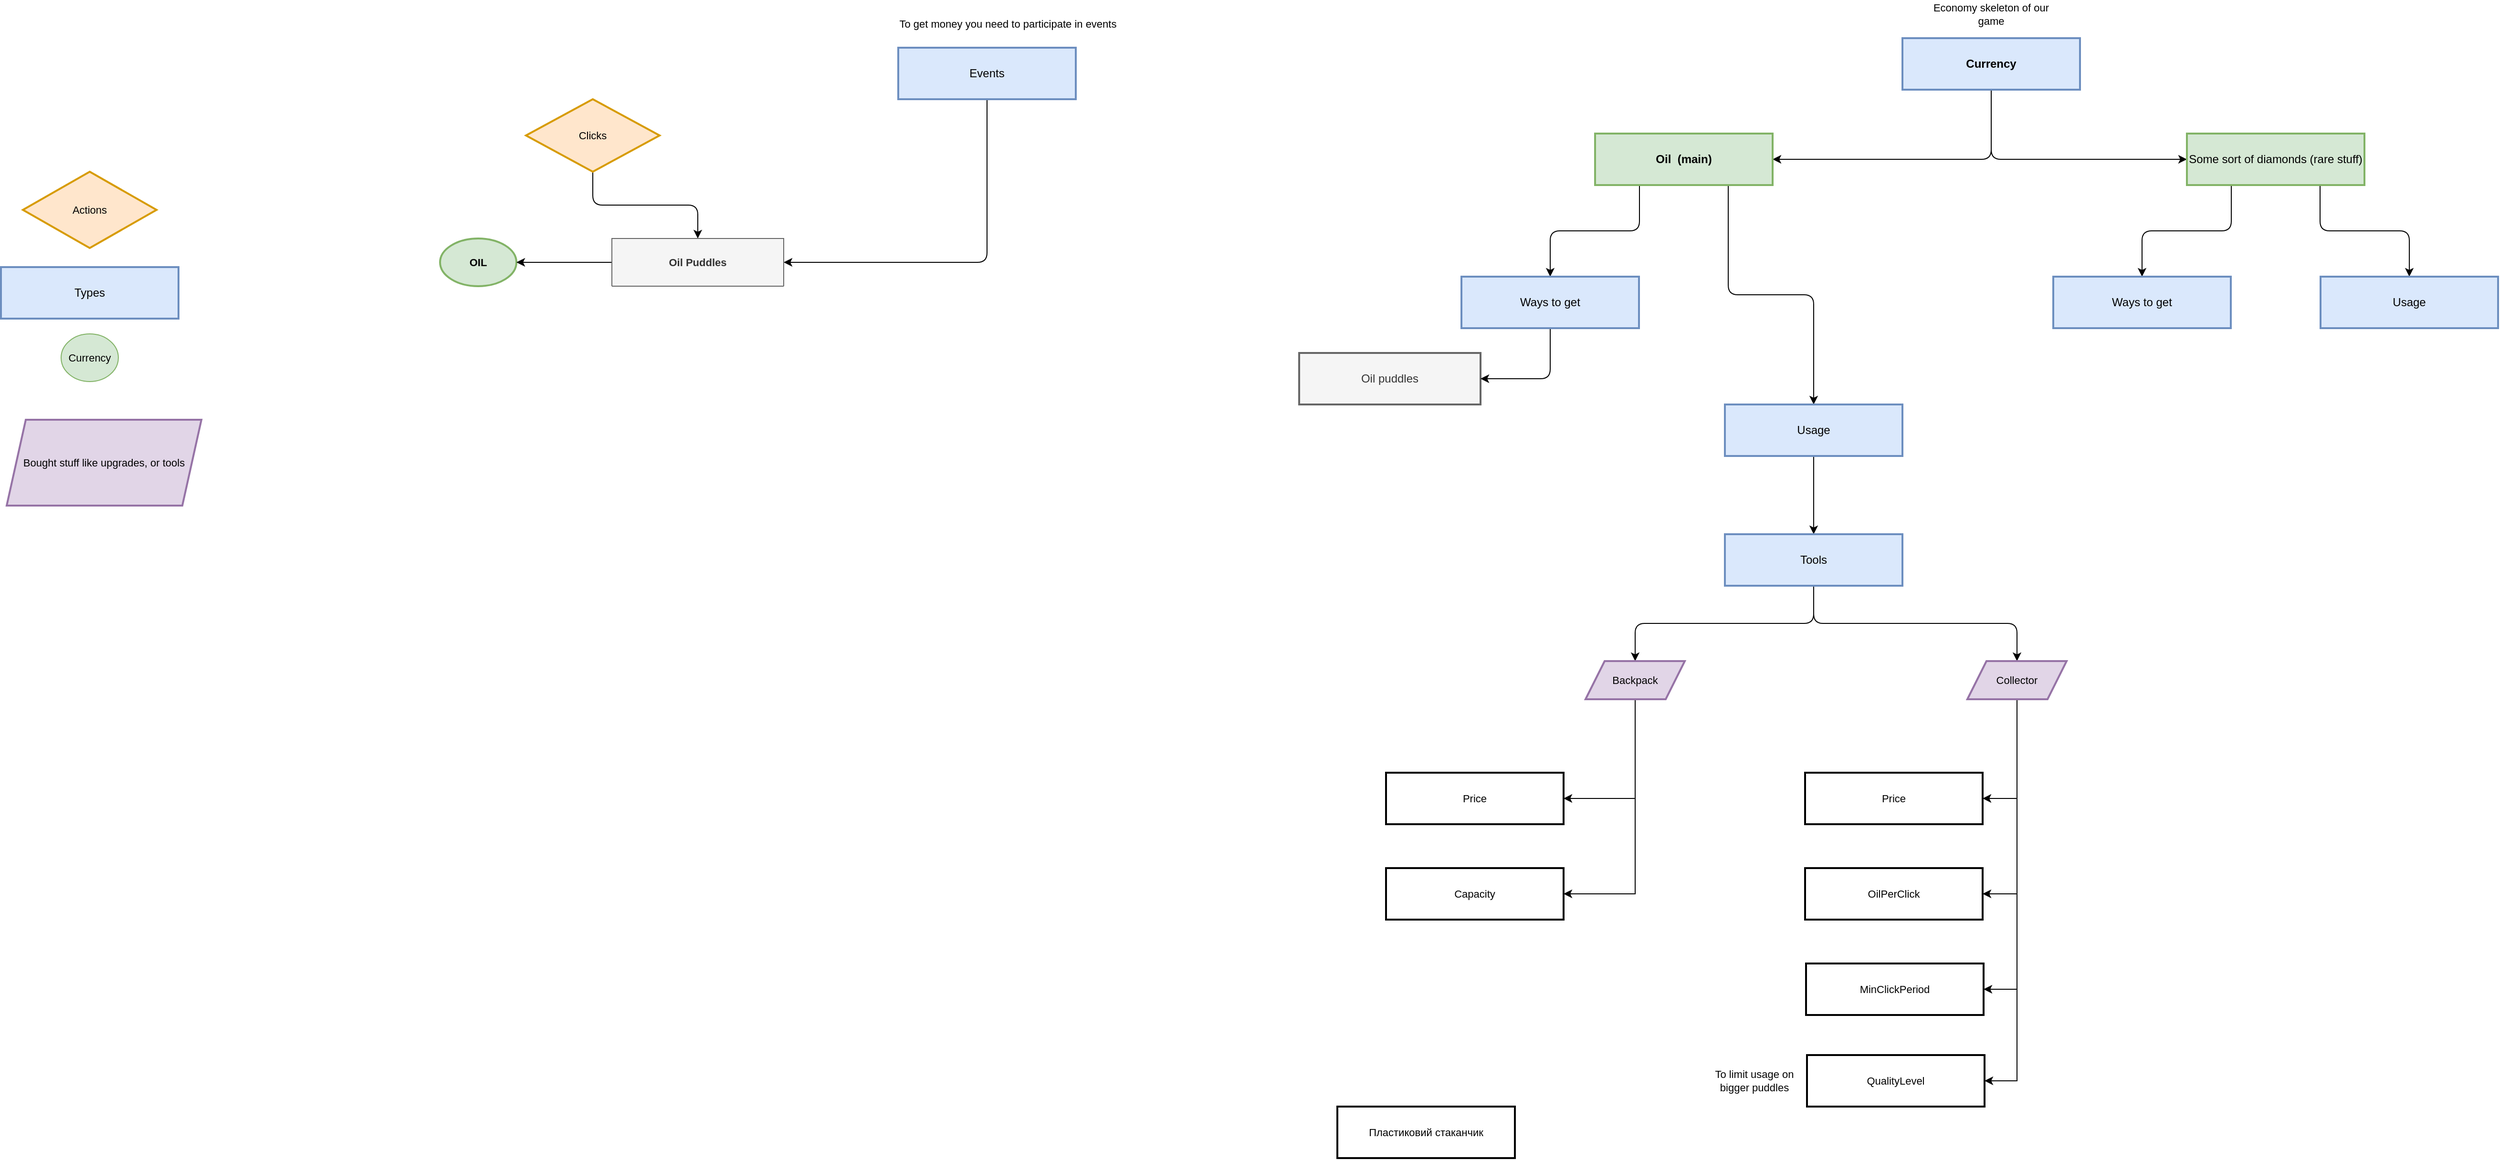 <mxfile version="26.2.10">
  <diagram name="Page-1" id="u-FgH5V3A2W_NMGDm_uQ">
    <mxGraphModel dx="1254" dy="2125" grid="1" gridSize="10" guides="1" tooltips="1" connect="1" arrows="1" fold="1" page="1" pageScale="1" pageWidth="850" pageHeight="1100" math="0" shadow="0">
      <root>
        <mxCell id="0" />
        <mxCell id="1" parent="0" />
        <mxCell id="dbZM2ilmn9MfaZGJIY9f-72" value="Types" style="whiteSpace=wrap;strokeWidth=2;fillColor=#dae8fc;strokeColor=#6c8ebf;" parent="1" vertex="1">
          <mxGeometry x="1060" y="110" width="186" height="54" as="geometry" />
        </mxCell>
        <mxCell id="dbZM2ilmn9MfaZGJIY9f-104" style="edgeStyle=orthogonalEdgeStyle;shape=connector;curved=0;rounded=1;orthogonalLoop=1;jettySize=auto;html=1;exitX=0.5;exitY=1;exitDx=0;exitDy=0;entryX=1;entryY=0.5;entryDx=0;entryDy=0;strokeColor=default;align=center;verticalAlign=middle;fontFamily=Helvetica;fontSize=11;fontColor=default;labelBackgroundColor=default;endArrow=classic;" parent="1" source="dbZM2ilmn9MfaZGJIY9f-82" target="dbZM2ilmn9MfaZGJIY9f-83" edge="1">
          <mxGeometry relative="1" as="geometry" />
        </mxCell>
        <mxCell id="dbZM2ilmn9MfaZGJIY9f-108" style="edgeStyle=orthogonalEdgeStyle;shape=connector;curved=0;rounded=1;orthogonalLoop=1;jettySize=auto;html=1;exitX=0.5;exitY=1;exitDx=0;exitDy=0;entryX=0;entryY=0.5;entryDx=0;entryDy=0;strokeColor=default;align=center;verticalAlign=middle;fontFamily=Helvetica;fontSize=11;fontColor=default;labelBackgroundColor=default;endArrow=classic;" parent="1" source="dbZM2ilmn9MfaZGJIY9f-82" target="dbZM2ilmn9MfaZGJIY9f-105" edge="1">
          <mxGeometry relative="1" as="geometry" />
        </mxCell>
        <mxCell id="dbZM2ilmn9MfaZGJIY9f-82" value="Currency" style="whiteSpace=wrap;strokeWidth=2;fillColor=#dae8fc;strokeColor=#6c8ebf;fontStyle=1" parent="1" vertex="1">
          <mxGeometry x="3052" y="-130" width="186" height="54" as="geometry" />
        </mxCell>
        <mxCell id="dbZM2ilmn9MfaZGJIY9f-111" style="edgeStyle=orthogonalEdgeStyle;shape=connector;curved=0;rounded=1;orthogonalLoop=1;jettySize=auto;html=1;exitX=0.25;exitY=1;exitDx=0;exitDy=0;entryX=0.5;entryY=0;entryDx=0;entryDy=0;strokeColor=default;align=center;verticalAlign=middle;fontFamily=Helvetica;fontSize=11;fontColor=default;labelBackgroundColor=default;endArrow=classic;" parent="1" source="dbZM2ilmn9MfaZGJIY9f-83" target="dbZM2ilmn9MfaZGJIY9f-109" edge="1">
          <mxGeometry relative="1" as="geometry" />
        </mxCell>
        <mxCell id="dbZM2ilmn9MfaZGJIY9f-113" style="edgeStyle=orthogonalEdgeStyle;shape=connector;curved=0;rounded=1;orthogonalLoop=1;jettySize=auto;html=1;exitX=0.75;exitY=1;exitDx=0;exitDy=0;entryX=0.5;entryY=0;entryDx=0;entryDy=0;strokeColor=default;align=center;verticalAlign=middle;fontFamily=Helvetica;fontSize=11;fontColor=default;labelBackgroundColor=default;endArrow=classic;" parent="1" source="dbZM2ilmn9MfaZGJIY9f-83" target="dbZM2ilmn9MfaZGJIY9f-112" edge="1">
          <mxGeometry relative="1" as="geometry" />
        </mxCell>
        <mxCell id="dbZM2ilmn9MfaZGJIY9f-83" value="Oil  (main)" style="whiteSpace=wrap;strokeWidth=2;fontStyle=1;fillColor=#d5e8d4;strokeColor=#82b366;" parent="1" vertex="1">
          <mxGeometry x="2730" y="-30" width="186" height="54" as="geometry" />
        </mxCell>
        <mxCell id="dbZM2ilmn9MfaZGJIY9f-142" style="edgeStyle=orthogonalEdgeStyle;shape=connector;curved=0;rounded=1;orthogonalLoop=1;jettySize=auto;html=1;exitX=0.5;exitY=1;exitDx=0;exitDy=0;entryX=1;entryY=0.5;entryDx=0;entryDy=0;strokeColor=default;align=center;verticalAlign=middle;fontFamily=Helvetica;fontSize=11;fontColor=default;labelBackgroundColor=default;endArrow=classic;" parent="1" source="dbZM2ilmn9MfaZGJIY9f-89" target="dbZM2ilmn9MfaZGJIY9f-137" edge="1">
          <mxGeometry relative="1" as="geometry" />
        </mxCell>
        <mxCell id="dbZM2ilmn9MfaZGJIY9f-89" value="Events" style="whiteSpace=wrap;strokeWidth=2;fillColor=#dae8fc;strokeColor=#6c8ebf;" parent="1" vertex="1">
          <mxGeometry x="2000" y="-120" width="186" height="54" as="geometry" />
        </mxCell>
        <mxCell id="dbZM2ilmn9MfaZGJIY9f-90" value="To get money you need to participate in events" style="text;html=1;align=center;verticalAlign=middle;whiteSpace=wrap;rounded=0;fontFamily=Helvetica;fontSize=11;fontColor=default;labelBackgroundColor=default;" parent="1" vertex="1">
          <mxGeometry x="2000" y="-160" width="230" height="30" as="geometry" />
        </mxCell>
        <mxCell id="dbZM2ilmn9MfaZGJIY9f-94" value="OIL" style="ellipse;whiteSpace=wrap;html=1;fontFamily=Helvetica;fontSize=11;labelBackgroundColor=none;fillColor=#d5e8d4;strokeColor=#82b366;fontStyle=1;strokeWidth=2;" parent="1" vertex="1">
          <mxGeometry x="1520" y="80" width="80" height="50" as="geometry" />
        </mxCell>
        <mxCell id="dbZM2ilmn9MfaZGJIY9f-96" value="Currency" style="ellipse;whiteSpace=wrap;html=1;fontFamily=Helvetica;fontSize=11;labelBackgroundColor=none;fillColor=#d5e8d4;strokeColor=#82b366;fontStyle=0" parent="1" vertex="1">
          <mxGeometry x="1123" y="180" width="60" height="50" as="geometry" />
        </mxCell>
        <mxCell id="dbZM2ilmn9MfaZGJIY9f-97" value="Actions" style="rhombus;whiteSpace=wrap;html=1;fontFamily=Helvetica;fontSize=11;labelBackgroundColor=none;fillColor=#ffe6cc;strokeColor=#d79b00;strokeWidth=2;" parent="1" vertex="1">
          <mxGeometry x="1083" y="10" width="140" height="80" as="geometry" />
        </mxCell>
        <mxCell id="dbZM2ilmn9MfaZGJIY9f-141" style="edgeStyle=orthogonalEdgeStyle;shape=connector;curved=0;rounded=1;orthogonalLoop=1;jettySize=auto;html=1;exitX=0.5;exitY=1;exitDx=0;exitDy=0;entryX=0.5;entryY=0;entryDx=0;entryDy=0;strokeColor=default;align=center;verticalAlign=middle;fontFamily=Helvetica;fontSize=11;fontColor=default;labelBackgroundColor=default;endArrow=classic;" parent="1" source="dbZM2ilmn9MfaZGJIY9f-98" target="dbZM2ilmn9MfaZGJIY9f-137" edge="1">
          <mxGeometry relative="1" as="geometry" />
        </mxCell>
        <mxCell id="dbZM2ilmn9MfaZGJIY9f-98" value="Clicks" style="rhombus;whiteSpace=wrap;html=1;fontFamily=Helvetica;fontSize=11;labelBackgroundColor=none;fillColor=#ffe6cc;strokeColor=#d79b00;strokeWidth=2;" parent="1" vertex="1">
          <mxGeometry x="1610" y="-66" width="140" height="76" as="geometry" />
        </mxCell>
        <mxCell id="dbZM2ilmn9MfaZGJIY9f-103" value="Bought stuff like upgrades, or tools" style="shape=parallelogram;perimeter=parallelogramPerimeter;whiteSpace=wrap;html=1;fixedSize=1;fontFamily=Helvetica;fontSize=11;labelBackgroundColor=none;fillColor=#e1d5e7;strokeColor=#9673a6;strokeWidth=2;" parent="1" vertex="1">
          <mxGeometry x="1066" y="270" width="204" height="90" as="geometry" />
        </mxCell>
        <mxCell id="dbZM2ilmn9MfaZGJIY9f-117" style="edgeStyle=orthogonalEdgeStyle;shape=connector;curved=0;rounded=1;orthogonalLoop=1;jettySize=auto;html=1;exitX=0.25;exitY=1;exitDx=0;exitDy=0;entryX=0.5;entryY=0;entryDx=0;entryDy=0;strokeColor=default;align=center;verticalAlign=middle;fontFamily=Helvetica;fontSize=11;fontColor=default;labelBackgroundColor=default;endArrow=classic;" parent="1" source="dbZM2ilmn9MfaZGJIY9f-105" target="dbZM2ilmn9MfaZGJIY9f-115" edge="1">
          <mxGeometry relative="1" as="geometry" />
        </mxCell>
        <mxCell id="dbZM2ilmn9MfaZGJIY9f-118" style="edgeStyle=orthogonalEdgeStyle;shape=connector;curved=0;rounded=1;orthogonalLoop=1;jettySize=auto;html=1;exitX=0.75;exitY=1;exitDx=0;exitDy=0;entryX=0.5;entryY=0;entryDx=0;entryDy=0;strokeColor=default;align=center;verticalAlign=middle;fontFamily=Helvetica;fontSize=11;fontColor=default;labelBackgroundColor=default;endArrow=classic;" parent="1" source="dbZM2ilmn9MfaZGJIY9f-105" target="dbZM2ilmn9MfaZGJIY9f-114" edge="1">
          <mxGeometry relative="1" as="geometry" />
        </mxCell>
        <mxCell id="dbZM2ilmn9MfaZGJIY9f-105" value="Some sort of diamonds (rare stuff)" style="whiteSpace=wrap;strokeWidth=2;fontStyle=0;fillColor=#d5e8d4;strokeColor=#82b366;" parent="1" vertex="1">
          <mxGeometry x="3350" y="-30" width="186" height="54" as="geometry" />
        </mxCell>
        <mxCell id="dbZM2ilmn9MfaZGJIY9f-107" value="Oil puddles" style="whiteSpace=wrap;strokeWidth=2;fillColor=#f5f5f5;fontColor=#333333;strokeColor=#666666;" parent="1" vertex="1">
          <mxGeometry x="2420" y="200" width="190" height="54" as="geometry" />
        </mxCell>
        <mxCell id="dbZM2ilmn9MfaZGJIY9f-110" style="edgeStyle=orthogonalEdgeStyle;shape=connector;curved=0;rounded=1;orthogonalLoop=1;jettySize=auto;html=1;exitX=0.5;exitY=1;exitDx=0;exitDy=0;entryX=1;entryY=0.5;entryDx=0;entryDy=0;strokeColor=default;align=center;verticalAlign=middle;fontFamily=Helvetica;fontSize=11;fontColor=default;labelBackgroundColor=default;endArrow=classic;" parent="1" source="dbZM2ilmn9MfaZGJIY9f-109" target="dbZM2ilmn9MfaZGJIY9f-107" edge="1">
          <mxGeometry relative="1" as="geometry" />
        </mxCell>
        <mxCell id="dbZM2ilmn9MfaZGJIY9f-109" value="Ways to get" style="whiteSpace=wrap;strokeWidth=2;fillColor=#dae8fc;strokeColor=#6c8ebf;" parent="1" vertex="1">
          <mxGeometry x="2590" y="120" width="186" height="54" as="geometry" />
        </mxCell>
        <mxCell id="dbZM2ilmn9MfaZGJIY9f-130" style="edgeStyle=orthogonalEdgeStyle;shape=connector;curved=0;rounded=1;orthogonalLoop=1;jettySize=auto;html=1;exitX=0.5;exitY=1;exitDx=0;exitDy=0;entryX=0.5;entryY=0;entryDx=0;entryDy=0;strokeColor=default;align=center;verticalAlign=middle;fontFamily=Helvetica;fontSize=11;fontColor=default;labelBackgroundColor=default;endArrow=classic;" parent="1" source="dbZM2ilmn9MfaZGJIY9f-112" target="dbZM2ilmn9MfaZGJIY9f-120" edge="1">
          <mxGeometry relative="1" as="geometry" />
        </mxCell>
        <mxCell id="dbZM2ilmn9MfaZGJIY9f-112" value="Usage" style="whiteSpace=wrap;strokeWidth=2;fillColor=#dae8fc;strokeColor=#6c8ebf;" parent="1" vertex="1">
          <mxGeometry x="2866" y="254" width="186" height="54" as="geometry" />
        </mxCell>
        <mxCell id="dbZM2ilmn9MfaZGJIY9f-114" value="Usage" style="whiteSpace=wrap;strokeWidth=2;fillColor=#dae8fc;strokeColor=#6c8ebf;" parent="1" vertex="1">
          <mxGeometry x="3490" y="120" width="186" height="54" as="geometry" />
        </mxCell>
        <mxCell id="dbZM2ilmn9MfaZGJIY9f-115" value="Ways to get" style="whiteSpace=wrap;strokeWidth=2;fillColor=#dae8fc;strokeColor=#6c8ebf;" parent="1" vertex="1">
          <mxGeometry x="3210" y="120" width="186" height="54" as="geometry" />
        </mxCell>
        <mxCell id="dbZM2ilmn9MfaZGJIY9f-116" value="Economy skeleton of our game" style="text;html=1;align=center;verticalAlign=middle;whiteSpace=wrap;rounded=0;fontFamily=Helvetica;fontSize=11;fontColor=default;labelBackgroundColor=default;" parent="1" vertex="1">
          <mxGeometry x="3080" y="-170" width="130" height="30" as="geometry" />
        </mxCell>
        <mxCell id="QSiEkJQK3ElLCoRtlQAV-3" style="edgeStyle=orthogonalEdgeStyle;rounded=1;orthogonalLoop=1;jettySize=auto;html=1;exitX=0.5;exitY=1;exitDx=0;exitDy=0;entryX=0.5;entryY=0;entryDx=0;entryDy=0;curved=0;" edge="1" parent="1" source="dbZM2ilmn9MfaZGJIY9f-120" target="QSiEkJQK3ElLCoRtlQAV-11">
          <mxGeometry relative="1" as="geometry">
            <mxPoint x="2773" y="523" as="targetPoint" />
          </mxGeometry>
        </mxCell>
        <mxCell id="QSiEkJQK3ElLCoRtlQAV-16" style="edgeStyle=orthogonalEdgeStyle;shape=connector;curved=0;rounded=1;orthogonalLoop=1;jettySize=auto;html=1;exitX=0.5;exitY=1;exitDx=0;exitDy=0;entryX=0.5;entryY=0;entryDx=0;entryDy=0;strokeColor=default;align=center;verticalAlign=middle;fontFamily=Helvetica;fontSize=11;fontColor=default;labelBackgroundColor=default;endArrow=classic;" edge="1" parent="1" source="dbZM2ilmn9MfaZGJIY9f-120" target="QSiEkJQK3ElLCoRtlQAV-15">
          <mxGeometry relative="1" as="geometry" />
        </mxCell>
        <mxCell id="dbZM2ilmn9MfaZGJIY9f-120" value="Tools" style="whiteSpace=wrap;strokeWidth=2;fillColor=#dae8fc;strokeColor=#6c8ebf;" parent="1" vertex="1">
          <mxGeometry x="2866" y="390" width="186" height="54" as="geometry" />
        </mxCell>
        <mxCell id="dbZM2ilmn9MfaZGJIY9f-140" style="edgeStyle=orthogonalEdgeStyle;shape=connector;curved=0;rounded=1;orthogonalLoop=1;jettySize=auto;html=1;exitX=0;exitY=0.5;exitDx=0;exitDy=0;entryX=1;entryY=0.5;entryDx=0;entryDy=0;strokeColor=default;align=center;verticalAlign=middle;fontFamily=Helvetica;fontSize=11;fontColor=default;labelBackgroundColor=default;endArrow=classic;" parent="1" source="dbZM2ilmn9MfaZGJIY9f-137" target="dbZM2ilmn9MfaZGJIY9f-94" edge="1">
          <mxGeometry relative="1" as="geometry" />
        </mxCell>
        <mxCell id="dbZM2ilmn9MfaZGJIY9f-137" value="Oil Puddles" style="swimlane;whiteSpace=wrap;html=1;fontFamily=Helvetica;fontSize=11;fontColor=#333333;labelBackgroundColor=none;fillColor=#f5f5f5;strokeColor=#666666;startSize=50;" parent="1" vertex="1" collapsed="1">
          <mxGeometry x="1700" y="80" width="180" height="50" as="geometry">
            <mxRectangle x="1700" y="80" width="180" height="228" as="alternateBounds" />
          </mxGeometry>
        </mxCell>
        <mxCell id="dbZM2ilmn9MfaZGJIY9f-93" value="spawns randomly in given location, you can go there and start pumping oil. Is common ( main ) oil source" style="whiteSpace=wrap;strokeWidth=1;fillColor=#f5f5f5;fontColor=#333333;strokeColor=#666666;" parent="dbZM2ilmn9MfaZGJIY9f-137" vertex="1">
          <mxGeometry y="50" width="180" height="88" as="geometry" />
        </mxCell>
        <mxCell id="dbZM2ilmn9MfaZGJIY9f-138" value="Only one player can use, although maybe it depends on size" style="whiteSpace=wrap;strokeWidth=1;fillColor=#f5f5f5;fontColor=#333333;strokeColor=#666666;" parent="dbZM2ilmn9MfaZGJIY9f-137" vertex="1">
          <mxGeometry y="138" width="180" height="90" as="geometry" />
        </mxCell>
        <mxCell id="QSiEkJQK3ElLCoRtlQAV-5" value="Пластиковий стаканчик" style="whiteSpace=wrap;strokeWidth=2;fontFamily=Helvetica;fontSize=11;fontColor=default;labelBackgroundColor=default;" vertex="1" parent="1">
          <mxGeometry x="2460" y="990" width="186" height="54" as="geometry" />
        </mxCell>
        <mxCell id="QSiEkJQK3ElLCoRtlQAV-6" value="Capacity" style="whiteSpace=wrap;strokeWidth=2;fontFamily=Helvetica;fontSize=11;fontColor=default;labelBackgroundColor=default;" vertex="1" parent="1">
          <mxGeometry x="2511" y="740" width="186" height="54" as="geometry" />
        </mxCell>
        <mxCell id="QSiEkJQK3ElLCoRtlQAV-8" value="Price" style="whiteSpace=wrap;strokeWidth=2;fontFamily=Helvetica;fontSize=11;fontColor=default;labelBackgroundColor=default;" vertex="1" parent="1">
          <mxGeometry x="2511" y="640" width="186" height="54" as="geometry" />
        </mxCell>
        <mxCell id="QSiEkJQK3ElLCoRtlQAV-10" value="Price" style="whiteSpace=wrap;strokeWidth=2;fontFamily=Helvetica;fontSize=11;fontColor=default;labelBackgroundColor=default;" vertex="1" parent="1">
          <mxGeometry x="2950" y="640" width="186" height="54" as="geometry" />
        </mxCell>
        <mxCell id="QSiEkJQK3ElLCoRtlQAV-12" style="edgeStyle=orthogonalEdgeStyle;shape=connector;curved=0;rounded=0;orthogonalLoop=1;jettySize=auto;html=1;exitX=0.5;exitY=1;exitDx=0;exitDy=0;entryX=1;entryY=0.5;entryDx=0;entryDy=0;strokeColor=default;align=center;verticalAlign=middle;fontFamily=Helvetica;fontSize=11;fontColor=default;labelBackgroundColor=default;endArrow=classic;" edge="1" parent="1" source="QSiEkJQK3ElLCoRtlQAV-11" target="QSiEkJQK3ElLCoRtlQAV-8">
          <mxGeometry relative="1" as="geometry" />
        </mxCell>
        <mxCell id="QSiEkJQK3ElLCoRtlQAV-13" style="edgeStyle=orthogonalEdgeStyle;shape=connector;curved=0;rounded=0;orthogonalLoop=1;jettySize=auto;html=1;exitX=0.5;exitY=1;exitDx=0;exitDy=0;entryX=1;entryY=0.5;entryDx=0;entryDy=0;strokeColor=default;align=center;verticalAlign=middle;fontFamily=Helvetica;fontSize=11;fontColor=default;labelBackgroundColor=default;endArrow=classic;" edge="1" parent="1" source="QSiEkJQK3ElLCoRtlQAV-11" target="QSiEkJQK3ElLCoRtlQAV-6">
          <mxGeometry relative="1" as="geometry" />
        </mxCell>
        <mxCell id="QSiEkJQK3ElLCoRtlQAV-11" value="Backpack" style="shape=parallelogram;perimeter=parallelogramPerimeter;whiteSpace=wrap;html=1;fixedSize=1;fontFamily=Helvetica;fontSize=11;labelBackgroundColor=none;fillColor=#e1d5e7;strokeColor=#9673a6;strokeWidth=2;" vertex="1" parent="1">
          <mxGeometry x="2720" y="523" width="104" height="40" as="geometry" />
        </mxCell>
        <mxCell id="QSiEkJQK3ElLCoRtlQAV-17" style="edgeStyle=orthogonalEdgeStyle;shape=connector;curved=0;rounded=0;orthogonalLoop=1;jettySize=auto;html=1;exitX=0.5;exitY=1;exitDx=0;exitDy=0;entryX=1;entryY=0.5;entryDx=0;entryDy=0;strokeColor=default;align=center;verticalAlign=middle;fontFamily=Helvetica;fontSize=11;fontColor=default;labelBackgroundColor=default;endArrow=classic;" edge="1" parent="1" source="QSiEkJQK3ElLCoRtlQAV-15" target="QSiEkJQK3ElLCoRtlQAV-10">
          <mxGeometry relative="1" as="geometry" />
        </mxCell>
        <mxCell id="QSiEkJQK3ElLCoRtlQAV-19" style="edgeStyle=orthogonalEdgeStyle;shape=connector;curved=0;rounded=0;orthogonalLoop=1;jettySize=auto;html=1;exitX=0.5;exitY=1;exitDx=0;exitDy=0;entryX=1;entryY=0.5;entryDx=0;entryDy=0;strokeColor=default;align=center;verticalAlign=middle;fontFamily=Helvetica;fontSize=11;fontColor=default;labelBackgroundColor=default;endArrow=classic;" edge="1" parent="1" source="QSiEkJQK3ElLCoRtlQAV-15" target="QSiEkJQK3ElLCoRtlQAV-18">
          <mxGeometry relative="1" as="geometry" />
        </mxCell>
        <mxCell id="QSiEkJQK3ElLCoRtlQAV-21" style="edgeStyle=orthogonalEdgeStyle;shape=connector;curved=0;rounded=0;orthogonalLoop=1;jettySize=auto;html=1;exitX=0.5;exitY=1;exitDx=0;exitDy=0;entryX=1;entryY=0.5;entryDx=0;entryDy=0;strokeColor=default;align=center;verticalAlign=middle;fontFamily=Helvetica;fontSize=11;fontColor=default;labelBackgroundColor=default;endArrow=classic;" edge="1" parent="1" source="QSiEkJQK3ElLCoRtlQAV-15" target="QSiEkJQK3ElLCoRtlQAV-20">
          <mxGeometry relative="1" as="geometry" />
        </mxCell>
        <mxCell id="QSiEkJQK3ElLCoRtlQAV-24" style="edgeStyle=orthogonalEdgeStyle;shape=connector;curved=0;rounded=0;orthogonalLoop=1;jettySize=auto;html=1;exitX=0.5;exitY=1;exitDx=0;exitDy=0;entryX=1;entryY=0.5;entryDx=0;entryDy=0;strokeColor=default;align=center;verticalAlign=middle;fontFamily=Helvetica;fontSize=11;fontColor=default;labelBackgroundColor=default;endArrow=classic;" edge="1" parent="1" source="QSiEkJQK3ElLCoRtlQAV-15" target="QSiEkJQK3ElLCoRtlQAV-22">
          <mxGeometry relative="1" as="geometry" />
        </mxCell>
        <mxCell id="QSiEkJQK3ElLCoRtlQAV-15" value="Collector" style="shape=parallelogram;perimeter=parallelogramPerimeter;whiteSpace=wrap;html=1;fixedSize=1;fontFamily=Helvetica;fontSize=11;labelBackgroundColor=none;fillColor=#e1d5e7;strokeColor=#9673a6;strokeWidth=2;" vertex="1" parent="1">
          <mxGeometry x="3120" y="523" width="104" height="40" as="geometry" />
        </mxCell>
        <mxCell id="QSiEkJQK3ElLCoRtlQAV-18" value="OilPerClick" style="whiteSpace=wrap;strokeWidth=2;fontFamily=Helvetica;fontSize=11;fontColor=default;labelBackgroundColor=default;" vertex="1" parent="1">
          <mxGeometry x="2950" y="740" width="186" height="54" as="geometry" />
        </mxCell>
        <mxCell id="QSiEkJQK3ElLCoRtlQAV-20" value="MinClickPeriod" style="whiteSpace=wrap;strokeWidth=2;fontFamily=Helvetica;fontSize=11;fontColor=default;labelBackgroundColor=default;" vertex="1" parent="1">
          <mxGeometry x="2951" y="840" width="186" height="54" as="geometry" />
        </mxCell>
        <mxCell id="QSiEkJQK3ElLCoRtlQAV-22" value="QualityLevel" style="whiteSpace=wrap;strokeWidth=2;fontFamily=Helvetica;fontSize=11;fontColor=default;labelBackgroundColor=default;" vertex="1" parent="1">
          <mxGeometry x="2952" y="936" width="186" height="54" as="geometry" />
        </mxCell>
        <mxCell id="QSiEkJQK3ElLCoRtlQAV-23" value="To limit usage on bigger puddles" style="text;html=1;align=center;verticalAlign=middle;whiteSpace=wrap;rounded=0;fontFamily=Helvetica;fontSize=11;fontColor=default;labelBackgroundColor=default;" vertex="1" parent="1">
          <mxGeometry x="2842" y="936" width="110" height="54" as="geometry" />
        </mxCell>
      </root>
    </mxGraphModel>
  </diagram>
</mxfile>
